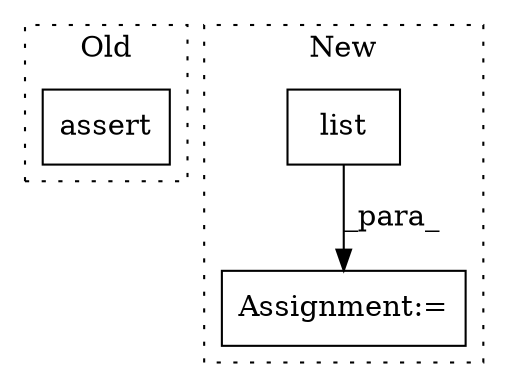 digraph G {
subgraph cluster0 {
1 [label="assert" a="6" s="3429" l="7" shape="box"];
label = "Old";
style="dotted";
}
subgraph cluster1 {
2 [label="list" a="32" s="1528,1544" l="5,1" shape="box"];
3 [label="Assignment:=" a="7" s="1527" l="1" shape="box"];
label = "New";
style="dotted";
}
2 -> 3 [label="_para_"];
}